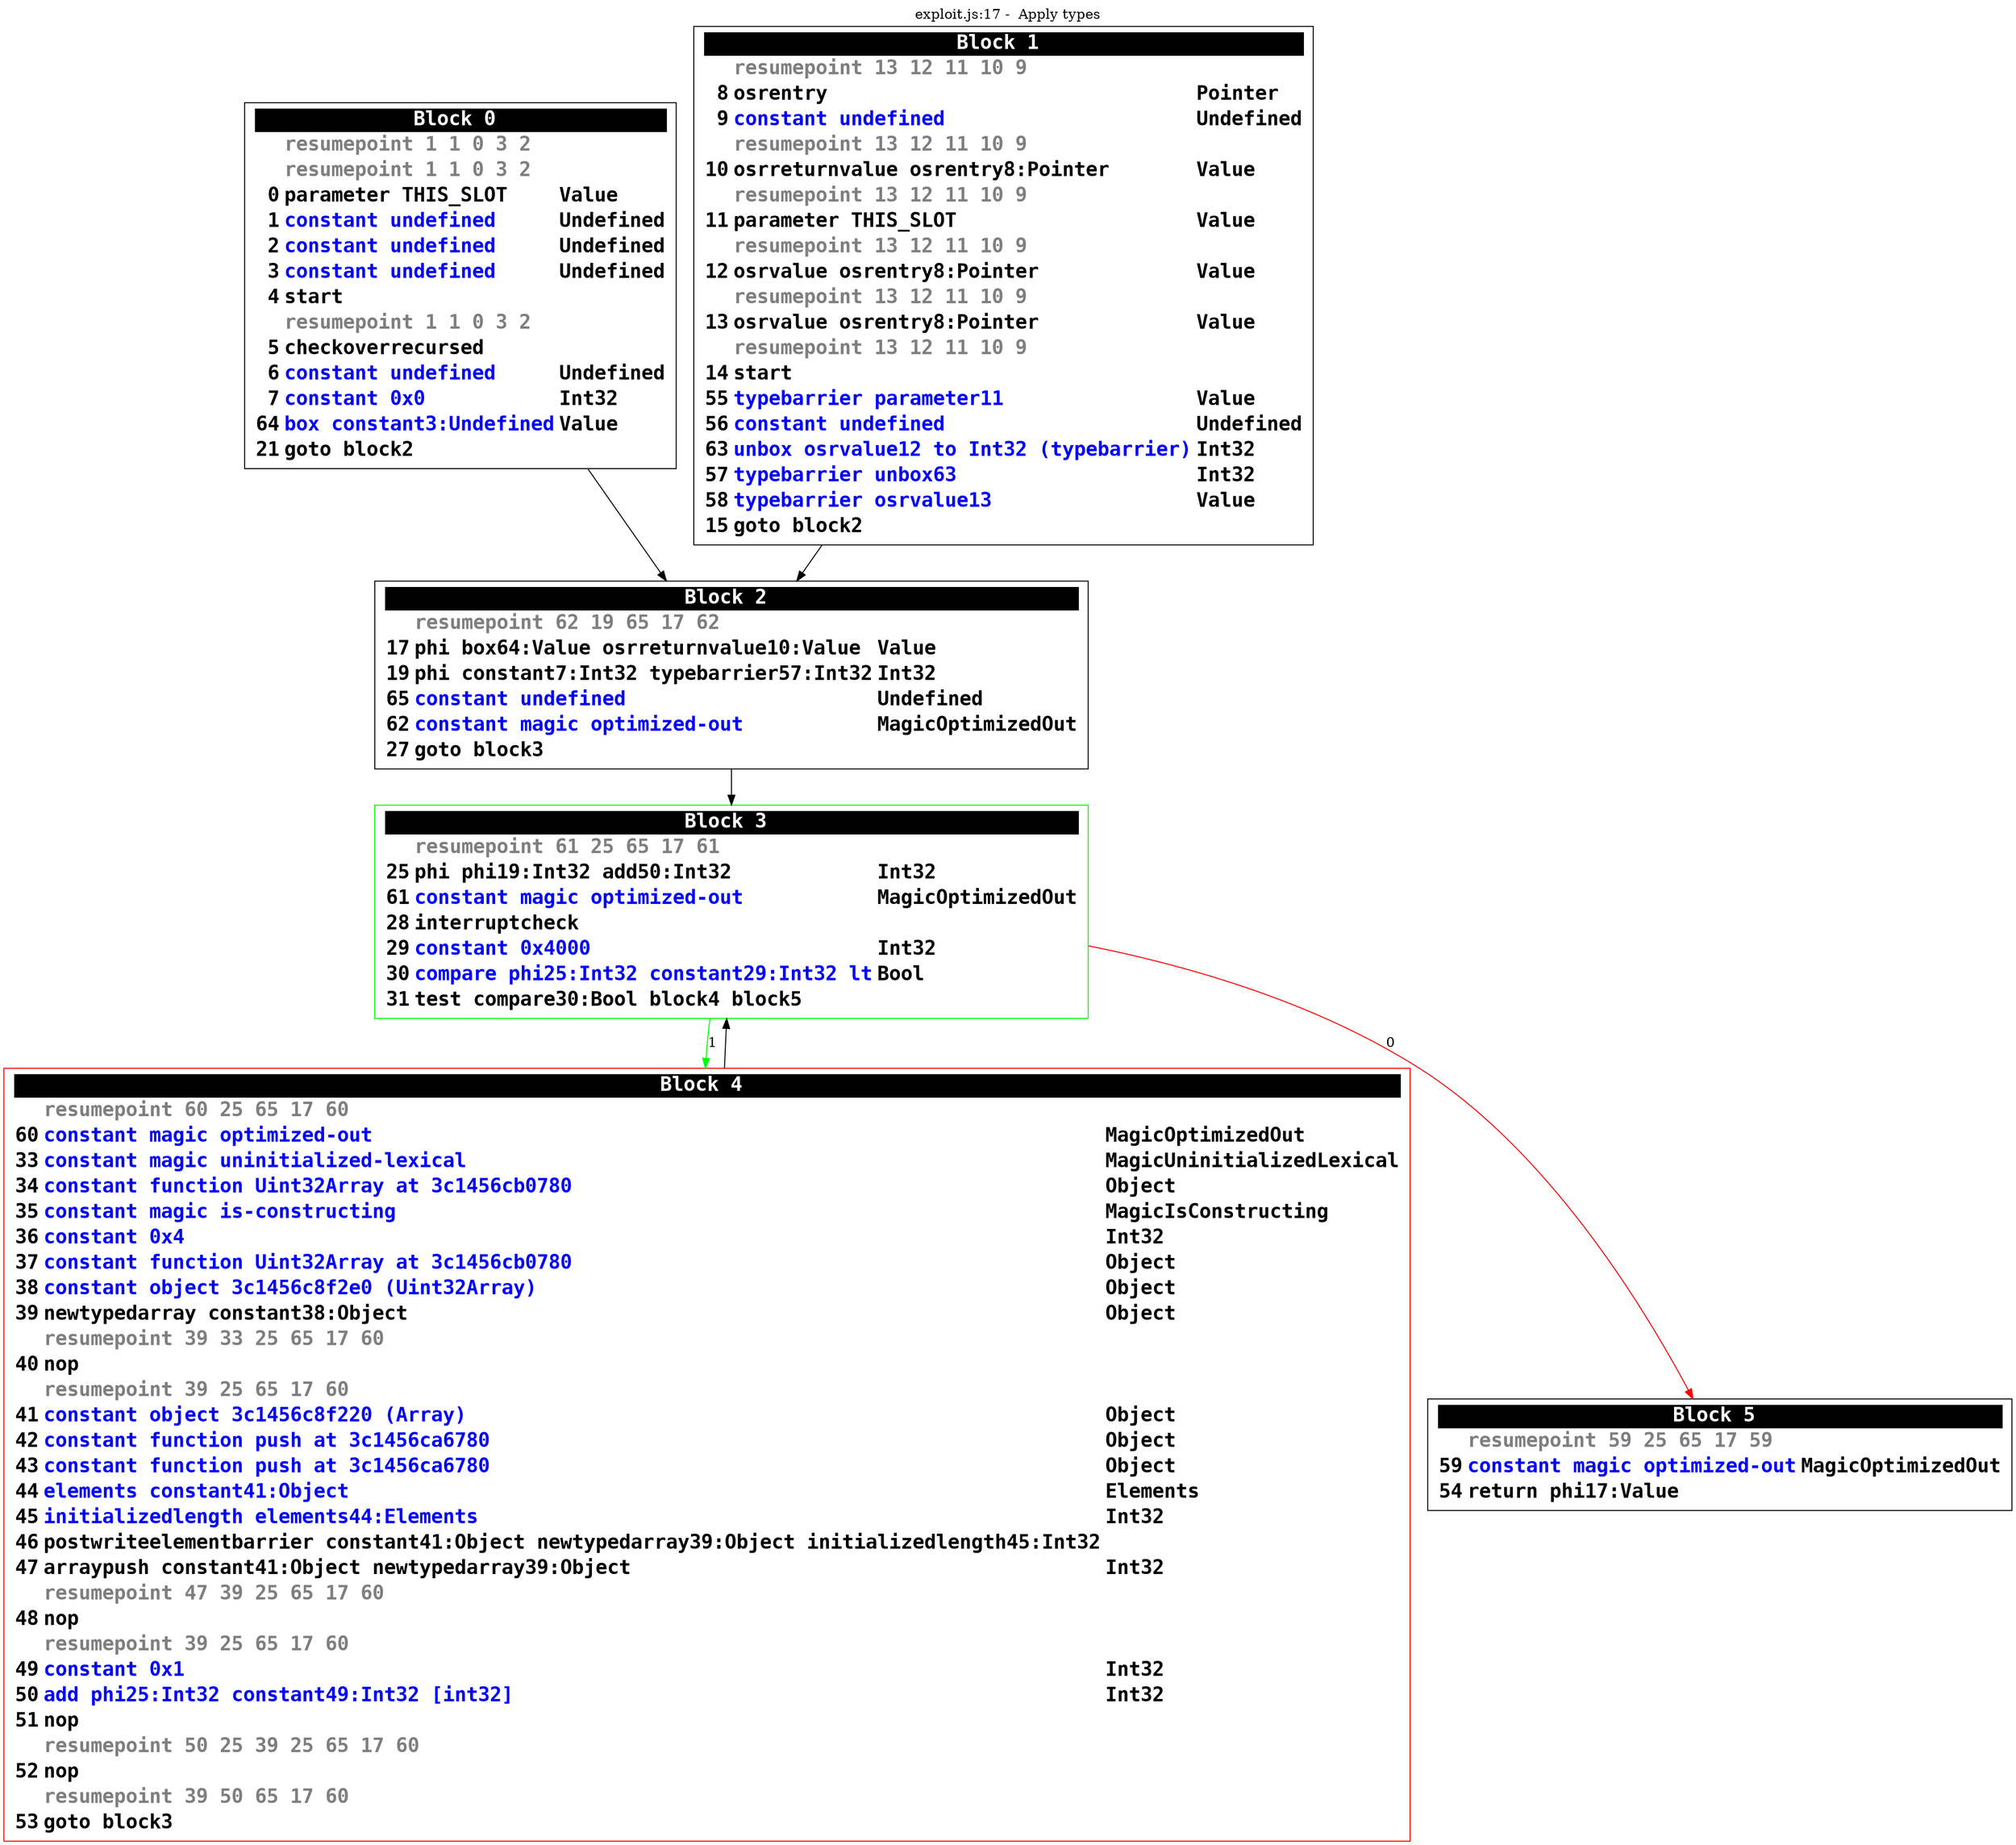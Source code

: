 digraph {
labelloc = t;
labelfontsize = 30;
label = "exploit.js:17 -  Apply types";
  rankdir=TB
  splines=true

  "Block0" [ shape=box fontsize=20 fontname="Consolas Bold" label=<<table border="0" cellborder="0" cellpadding="1"><tr><td align="center" bgcolor="black" colspan="3"><font color="white">Block 0 </font></td></tr><tr><td align="left"></td><td align="left"><font color="grey50">resumepoint 1 1 0 3 2 </font></td><td></td></tr><tr><td align="left"></td><td align="left"><font color="grey50">resumepoint 1 1 0 3 2 </font></td><td></td></tr><tr><td align="right" port="i0">0</td><td align="left">parameter THIS_SLOT</td><td align="left">Value</td></tr><tr><td align="right" port="i1">1</td><td align="left"><font color="blue">constant undefined</font></td><td align="left">Undefined</td></tr><tr><td align="right" port="i2">2</td><td align="left"><font color="blue">constant undefined</font></td><td align="left">Undefined</td></tr><tr><td align="right" port="i3">3</td><td align="left"><font color="blue">constant undefined</font></td><td align="left">Undefined</td></tr><tr><td align="right" port="i4">4</td><td align="left">start</td></tr><tr><td align="left"></td><td align="left"><font color="grey50">resumepoint 1 1 0 3 2 </font></td><td></td></tr><tr><td align="right" port="i5">5</td><td align="left">checkoverrecursed</td></tr><tr><td align="right" port="i6">6</td><td align="left"><font color="blue">constant undefined</font></td><td align="left">Undefined</td></tr><tr><td align="right" port="i7">7</td><td align="left"><font color="blue">constant 0x0</font></td><td align="left">Int32</td></tr><tr><td align="right" port="i64">64</td><td align="left"><font color="blue">box constant3:Undefined</font></td><td align="left">Value</td></tr><tr><td align="right" port="i21">21</td><td align="left">goto block2</td></tr></table>> ] ;
  "Block1" [ shape=box fontsize=20 fontname="Consolas Bold" label=<<table border="0" cellborder="0" cellpadding="1"><tr><td align="center" bgcolor="black" colspan="3"><font color="white">Block 1 </font></td></tr><tr><td align="left"></td><td align="left"><font color="grey50">resumepoint 13 12 11 10 9 </font></td><td></td></tr><tr><td align="right" port="i8">8</td><td align="left">osrentry</td><td align="left">Pointer</td></tr><tr><td align="right" port="i9">9</td><td align="left"><font color="blue">constant undefined</font></td><td align="left">Undefined</td></tr><tr><td align="left"></td><td align="left"><font color="grey50">resumepoint 13 12 11 10 9 </font></td><td></td></tr><tr><td align="right" port="i10">10</td><td align="left">osrreturnvalue osrentry8:Pointer</td><td align="left">Value</td></tr><tr><td align="left"></td><td align="left"><font color="grey50">resumepoint 13 12 11 10 9 </font></td><td></td></tr><tr><td align="right" port="i11">11</td><td align="left">parameter THIS_SLOT</td><td align="left">Value</td></tr><tr><td align="left"></td><td align="left"><font color="grey50">resumepoint 13 12 11 10 9 </font></td><td></td></tr><tr><td align="right" port="i12">12</td><td align="left">osrvalue osrentry8:Pointer</td><td align="left">Value</td></tr><tr><td align="left"></td><td align="left"><font color="grey50">resumepoint 13 12 11 10 9 </font></td><td></td></tr><tr><td align="right" port="i13">13</td><td align="left">osrvalue osrentry8:Pointer</td><td align="left">Value</td></tr><tr><td align="left"></td><td align="left"><font color="grey50">resumepoint 13 12 11 10 9 </font></td><td></td></tr><tr><td align="right" port="i14">14</td><td align="left">start</td></tr><tr><td align="right" port="i55">55</td><td align="left"><font color="blue">typebarrier parameter11</font></td><td align="left">Value</td></tr><tr><td align="right" port="i56">56</td><td align="left"><font color="blue">constant undefined</font></td><td align="left">Undefined</td></tr><tr><td align="right" port="i63">63</td><td align="left"><font color="blue">unbox osrvalue12 to Int32 (typebarrier)</font></td><td align="left">Int32</td></tr><tr><td align="right" port="i57">57</td><td align="left"><font color="blue">typebarrier unbox63</font></td><td align="left">Int32</td></tr><tr><td align="right" port="i58">58</td><td align="left"><font color="blue">typebarrier osrvalue13</font></td><td align="left">Value</td></tr><tr><td align="right" port="i15">15</td><td align="left">goto block2</td></tr></table>> ] ;
  "Block2" [ shape=box fontsize=20 fontname="Consolas Bold" label=<<table border="0" cellborder="0" cellpadding="1"><tr><td align="center" bgcolor="black" colspan="3"><font color="white">Block 2 </font></td></tr><tr><td align="left"></td><td align="left"><font color="grey50">resumepoint 62 19 65 17 62 </font></td><td></td></tr><tr><td align="right" port="i17">17</td><td align="left">phi box64:Value osrreturnvalue10:Value</td><td align="left">Value</td></tr><tr><td align="right" port="i19">19</td><td align="left">phi constant7:Int32 typebarrier57:Int32</td><td align="left">Int32</td></tr><tr><td align="right" port="i65">65</td><td align="left"><font color="blue">constant undefined</font></td><td align="left">Undefined</td></tr><tr><td align="right" port="i62">62</td><td align="left"><font color="blue">constant magic optimized-out</font></td><td align="left">MagicOptimizedOut</td></tr><tr><td align="right" port="i27">27</td><td align="left">goto block3</td></tr></table>> ] ;
  "Block3" [ color=green shape=box fontsize=20 fontname="Consolas Bold" label=<<table border="0" cellborder="0" cellpadding="1"><tr><td align="center" bgcolor="black" colspan="3"><font color="white">Block 3 </font></td></tr><tr><td align="left"></td><td align="left"><font color="grey50">resumepoint 61 25 65 17 61 </font></td><td></td></tr><tr><td align="right" port="i25">25</td><td align="left">phi phi19:Int32 add50:Int32</td><td align="left">Int32</td></tr><tr><td align="right" port="i61">61</td><td align="left"><font color="blue">constant magic optimized-out</font></td><td align="left">MagicOptimizedOut</td></tr><tr><td align="right" port="i28">28</td><td align="left">interruptcheck</td></tr><tr><td align="right" port="i29">29</td><td align="left"><font color="blue">constant 0x4000</font></td><td align="left">Int32</td></tr><tr><td align="right" port="i30">30</td><td align="left"><font color="blue">compare phi25:Int32 constant29:Int32 lt</font></td><td align="left">Bool</td></tr><tr><td align="right" port="i31">31</td><td align="left">test compare30:Bool block4 block5</td></tr></table>> ] ;
  "Block4" [ color=red shape=box fontsize=20 fontname="Consolas Bold" label=<<table border="0" cellborder="0" cellpadding="1"><tr><td align="center" bgcolor="black" colspan="3"><font color="white">Block 4 </font></td></tr><tr><td align="left"></td><td align="left"><font color="grey50">resumepoint 60 25 65 17 60 </font></td><td></td></tr><tr><td align="right" port="i60">60</td><td align="left"><font color="blue">constant magic optimized-out</font></td><td align="left">MagicOptimizedOut</td></tr><tr><td align="right" port="i33">33</td><td align="left"><font color="blue">constant magic uninitialized-lexical</font></td><td align="left">MagicUninitializedLexical</td></tr><tr><td align="right" port="i34">34</td><td align="left"><font color="blue">constant function Uint32Array at 3c1456cb0780</font></td><td align="left">Object</td></tr><tr><td align="right" port="i35">35</td><td align="left"><font color="blue">constant magic is-constructing</font></td><td align="left">MagicIsConstructing</td></tr><tr><td align="right" port="i36">36</td><td align="left"><font color="blue">constant 0x4</font></td><td align="left">Int32</td></tr><tr><td align="right" port="i37">37</td><td align="left"><font color="blue">constant function Uint32Array at 3c1456cb0780</font></td><td align="left">Object</td></tr><tr><td align="right" port="i38">38</td><td align="left"><font color="blue">constant object 3c1456c8f2e0 (Uint32Array)</font></td><td align="left">Object</td></tr><tr><td align="right" port="i39">39</td><td align="left">newtypedarray constant38:Object</td><td align="left">Object</td></tr><tr><td align="left"></td><td align="left"><font color="grey50">resumepoint 39 33 25 65 17 60 </font></td><td></td></tr><tr><td align="right" port="i40">40</td><td align="left">nop</td></tr><tr><td align="left"></td><td align="left"><font color="grey50">resumepoint 39 25 65 17 60 </font></td><td></td></tr><tr><td align="right" port="i41">41</td><td align="left"><font color="blue">constant object 3c1456c8f220 (Array)</font></td><td align="left">Object</td></tr><tr><td align="right" port="i42">42</td><td align="left"><font color="blue">constant function push at 3c1456ca6780</font></td><td align="left">Object</td></tr><tr><td align="right" port="i43">43</td><td align="left"><font color="blue">constant function push at 3c1456ca6780</font></td><td align="left">Object</td></tr><tr><td align="right" port="i44">44</td><td align="left"><font color="blue">elements constant41:Object</font></td><td align="left">Elements</td></tr><tr><td align="right" port="i45">45</td><td align="left"><font color="blue">initializedlength elements44:Elements</font></td><td align="left">Int32</td></tr><tr><td align="right" port="i46">46</td><td align="left">postwriteelementbarrier constant41:Object newtypedarray39:Object initializedlength45:Int32</td></tr><tr><td align="right" port="i47">47</td><td align="left">arraypush constant41:Object newtypedarray39:Object</td><td align="left">Int32</td></tr><tr><td align="left"></td><td align="left"><font color="grey50">resumepoint 47 39 25 65 17 60 </font></td><td></td></tr><tr><td align="right" port="i48">48</td><td align="left">nop</td></tr><tr><td align="left"></td><td align="left"><font color="grey50">resumepoint 39 25 65 17 60 </font></td><td></td></tr><tr><td align="right" port="i49">49</td><td align="left"><font color="blue">constant 0x1</font></td><td align="left">Int32</td></tr><tr><td align="right" port="i50">50</td><td align="left"><font color="blue">add phi25:Int32 constant49:Int32 [int32]</font></td><td align="left">Int32</td></tr><tr><td align="right" port="i51">51</td><td align="left">nop</td></tr><tr><td align="left"></td><td align="left"><font color="grey50">resumepoint 50 25 39 25 65 17 60 </font></td><td></td></tr><tr><td align="right" port="i52">52</td><td align="left">nop</td></tr><tr><td align="left"></td><td align="left"><font color="grey50">resumepoint 39 50 65 17 60 </font></td><td></td></tr><tr><td align="right" port="i53">53</td><td align="left">goto block3</td></tr></table>> ] ;
  "Block5" [ shape=box fontsize=20 fontname="Consolas Bold" label=<<table border="0" cellborder="0" cellpadding="1"><tr><td align="center" bgcolor="black" colspan="3"><font color="white">Block 5 </font></td></tr><tr><td align="left"></td><td align="left"><font color="grey50">resumepoint 59 25 65 17 59 </font></td><td></td></tr><tr><td align="right" port="i59">59</td><td align="left"><font color="blue">constant magic optimized-out</font></td><td align="left">MagicOptimizedOut</td></tr><tr><td align="right" port="i54">54</td><td align="left">return phi17:Value</td></tr></table>> ] ;

  "Block0" -> "Block2" ;
  "Block1" -> "Block2" ;
  "Block2" -> "Block3" ;
  "Block3" -> "Block4" [ color=green label=1 ] ;
  "Block3" -> "Block5" [ color=red label=0 ] ;
  "Block4" -> "Block3" ;
}

